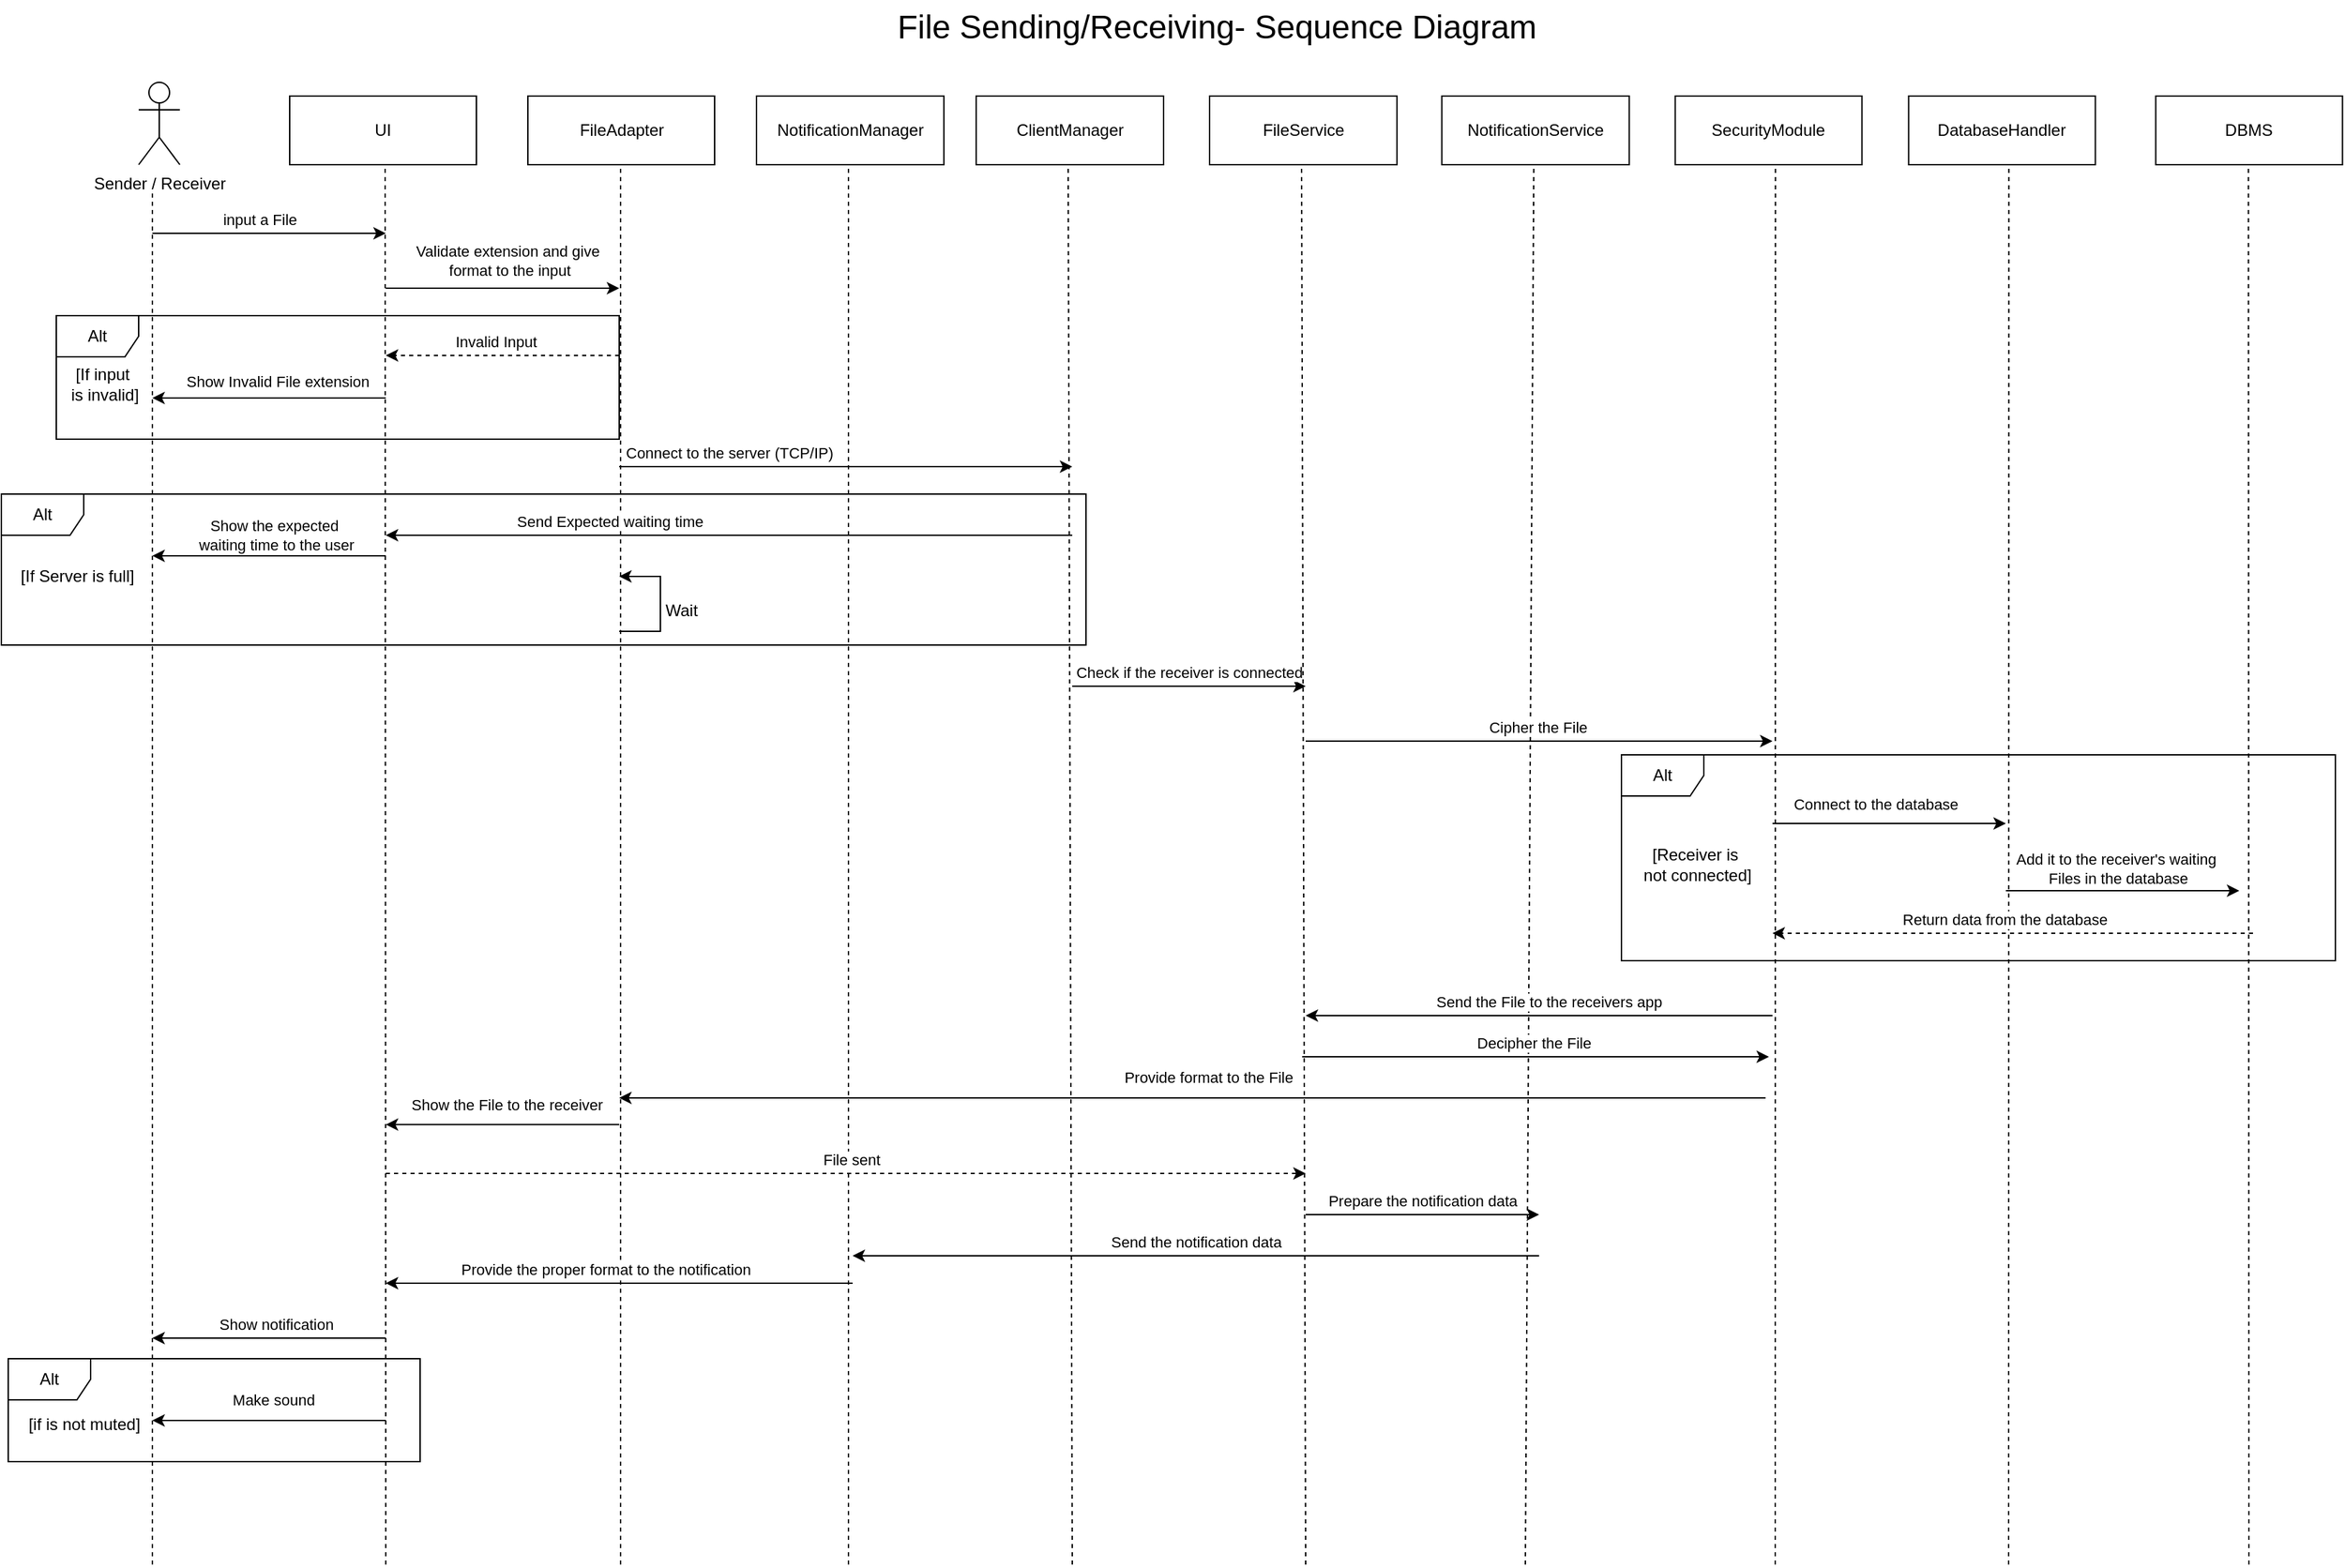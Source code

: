 <mxfile version="26.0.16">
  <diagram name="Página-1" id="sV5zNXkwfLLdqxGEH9C8">
    <mxGraphModel dx="1920" dy="886" grid="1" gridSize="10" guides="1" tooltips="1" connect="1" arrows="1" fold="1" page="1" pageScale="1" pageWidth="827" pageHeight="1169" math="0" shadow="0">
      <root>
        <mxCell id="0" />
        <mxCell id="1" parent="0" />
        <mxCell id="PS1fSFhI5hwSEFOwjQgm-1" value="&lt;font style=&quot;font-size: 24px;&quot;&gt;File Sending/Receiving- Sequence Diagram&lt;/font&gt;" style="text;html=1;align=center;verticalAlign=middle;resizable=0;points=[];autosize=1;strokeColor=none;fillColor=none;" parent="1" vertex="1">
          <mxGeometry x="680" y="100" width="490" height="40" as="geometry" />
        </mxCell>
        <mxCell id="PS1fSFhI5hwSEFOwjQgm-2" value="Sender / Receiver" style="shape=umlActor;verticalLabelPosition=bottom;verticalAlign=top;html=1;" parent="1" vertex="1">
          <mxGeometry x="140" y="160" width="30" height="60" as="geometry" />
        </mxCell>
        <mxCell id="PS1fSFhI5hwSEFOwjQgm-3" value="FileAdapter" style="html=1;whiteSpace=wrap;" parent="1" vertex="1">
          <mxGeometry x="423.5" y="170" width="136" height="50" as="geometry" />
        </mxCell>
        <mxCell id="PS1fSFhI5hwSEFOwjQgm-4" value="NotificationService" style="html=1;whiteSpace=wrap;" parent="1" vertex="1">
          <mxGeometry x="1089.18" y="170" width="136.5" height="50" as="geometry" />
        </mxCell>
        <mxCell id="PS1fSFhI5hwSEFOwjQgm-5" value="DBMS" style="html=1;whiteSpace=wrap;" parent="1" vertex="1">
          <mxGeometry x="1609.18" y="170" width="136" height="50" as="geometry" />
        </mxCell>
        <mxCell id="PS1fSFhI5hwSEFOwjQgm-6" value="" style="endArrow=none;dashed=1;html=1;rounded=0;" parent="1" edge="1">
          <mxGeometry width="50" height="50" relative="1" as="geometry">
            <mxPoint x="150" y="1240" as="sourcePoint" />
            <mxPoint x="150" y="240" as="targetPoint" />
          </mxGeometry>
        </mxCell>
        <mxCell id="PS1fSFhI5hwSEFOwjQgm-7" value="" style="endArrow=none;dashed=1;html=1;rounded=0;" parent="1" edge="1">
          <mxGeometry width="50" height="50" relative="1" as="geometry">
            <mxPoint x="491" y="1240" as="sourcePoint" />
            <mxPoint x="491" y="220" as="targetPoint" />
          </mxGeometry>
        </mxCell>
        <mxCell id="PS1fSFhI5hwSEFOwjQgm-8" value="" style="endArrow=none;dashed=1;html=1;rounded=0;" parent="1" edge="1">
          <mxGeometry width="50" height="50" relative="1" as="geometry">
            <mxPoint x="1150" y="1240" as="sourcePoint" />
            <mxPoint x="1156.18" y="220" as="targetPoint" />
          </mxGeometry>
        </mxCell>
        <mxCell id="PS1fSFhI5hwSEFOwjQgm-9" value="" style="endArrow=none;dashed=1;html=1;rounded=0;" parent="1" edge="1">
          <mxGeometry width="50" height="50" relative="1" as="geometry">
            <mxPoint x="320" y="1240" as="sourcePoint" />
            <mxPoint x="319.5" y="220" as="targetPoint" />
          </mxGeometry>
        </mxCell>
        <mxCell id="PS1fSFhI5hwSEFOwjQgm-10" value="" style="endArrow=classic;html=1;rounded=0;" parent="1" edge="1">
          <mxGeometry width="50" height="50" relative="1" as="geometry">
            <mxPoint x="150" y="270" as="sourcePoint" />
            <mxPoint x="320" y="270" as="targetPoint" />
          </mxGeometry>
        </mxCell>
        <mxCell id="PS1fSFhI5hwSEFOwjQgm-11" value="input a File" style="edgeLabel;html=1;align=center;verticalAlign=middle;resizable=0;points=[];" parent="PS1fSFhI5hwSEFOwjQgm-10" vertex="1" connectable="0">
          <mxGeometry x="-0.087" y="3" relative="1" as="geometry">
            <mxPoint y="-7" as="offset" />
          </mxGeometry>
        </mxCell>
        <mxCell id="PS1fSFhI5hwSEFOwjQgm-12" value="" style="endArrow=classic;html=1;rounded=0;" parent="1" edge="1">
          <mxGeometry width="50" height="50" relative="1" as="geometry">
            <mxPoint x="320" y="310" as="sourcePoint" />
            <mxPoint x="490" y="310" as="targetPoint" />
          </mxGeometry>
        </mxCell>
        <mxCell id="PS1fSFhI5hwSEFOwjQgm-13" value="Validate extension and give&amp;nbsp;&lt;div&gt;format to the input&lt;/div&gt;" style="edgeLabel;html=1;align=center;verticalAlign=middle;resizable=0;points=[];" parent="PS1fSFhI5hwSEFOwjQgm-12" vertex="1" connectable="0">
          <mxGeometry x="-0.122" y="-1" relative="1" as="geometry">
            <mxPoint x="15" y="-21" as="offset" />
          </mxGeometry>
        </mxCell>
        <mxCell id="PS1fSFhI5hwSEFOwjQgm-14" value="UI" style="html=1;whiteSpace=wrap;" parent="1" vertex="1">
          <mxGeometry x="250" y="170" width="136" height="50" as="geometry" />
        </mxCell>
        <mxCell id="PS1fSFhI5hwSEFOwjQgm-15" value="" style="endArrow=none;dashed=1;html=1;rounded=0;" parent="1" edge="1">
          <mxGeometry width="50" height="50" relative="1" as="geometry">
            <mxPoint x="1677" y="1240" as="sourcePoint" />
            <mxPoint x="1676.68" y="220" as="targetPoint" />
          </mxGeometry>
        </mxCell>
        <mxCell id="PS1fSFhI5hwSEFOwjQgm-16" value="DatabaseHandler" style="html=1;whiteSpace=wrap;" parent="1" vertex="1">
          <mxGeometry x="1429.18" y="170" width="136" height="50" as="geometry" />
        </mxCell>
        <mxCell id="PS1fSFhI5hwSEFOwjQgm-17" value="" style="endArrow=none;dashed=1;html=1;rounded=0;" parent="1" edge="1">
          <mxGeometry width="50" height="50" relative="1" as="geometry">
            <mxPoint x="1502" y="1240" as="sourcePoint" />
            <mxPoint x="1502.18" y="220" as="targetPoint" />
          </mxGeometry>
        </mxCell>
        <mxCell id="PS1fSFhI5hwSEFOwjQgm-18" value="" style="endArrow=classic;html=1;rounded=0;" parent="1" edge="1">
          <mxGeometry width="50" height="50" relative="1" as="geometry">
            <mxPoint x="490" y="440" as="sourcePoint" />
            <mxPoint x="820" y="440" as="targetPoint" />
          </mxGeometry>
        </mxCell>
        <mxCell id="PS1fSFhI5hwSEFOwjQgm-19" value="Connect to the server (TCP/IP)" style="edgeLabel;html=1;align=center;verticalAlign=middle;resizable=0;points=[];" parent="PS1fSFhI5hwSEFOwjQgm-18" vertex="1" connectable="0">
          <mxGeometry x="-0.042" y="2" relative="1" as="geometry">
            <mxPoint x="-78" y="-8" as="offset" />
          </mxGeometry>
        </mxCell>
        <mxCell id="PS1fSFhI5hwSEFOwjQgm-24" value="" style="endArrow=classic;html=1;rounded=0;" parent="1" edge="1">
          <mxGeometry width="50" height="50" relative="1" as="geometry">
            <mxPoint x="820" y="600" as="sourcePoint" />
            <mxPoint x="990" y="600" as="targetPoint" />
          </mxGeometry>
        </mxCell>
        <mxCell id="PS1fSFhI5hwSEFOwjQgm-25" value="Check if the receiver is connected" style="edgeLabel;html=1;align=center;verticalAlign=middle;resizable=0;points=[];" parent="PS1fSFhI5hwSEFOwjQgm-24" vertex="1" connectable="0">
          <mxGeometry x="-0.009" relative="1" as="geometry">
            <mxPoint x="1" y="-10" as="offset" />
          </mxGeometry>
        </mxCell>
        <mxCell id="PS1fSFhI5hwSEFOwjQgm-26" value="" style="group" parent="1" vertex="1" connectable="0">
          <mxGeometry x="79.999" y="330" width="410.001" height="90" as="geometry" />
        </mxCell>
        <mxCell id="PS1fSFhI5hwSEFOwjQgm-27" value="Alt" style="shape=umlFrame;whiteSpace=wrap;html=1;pointerEvents=0;" parent="PS1fSFhI5hwSEFOwjQgm-26" vertex="1">
          <mxGeometry x="0.001" width="410" height="90" as="geometry" />
        </mxCell>
        <mxCell id="PS1fSFhI5hwSEFOwjQgm-28" value="" style="endArrow=classic;html=1;rounded=0;dashed=1;" parent="PS1fSFhI5hwSEFOwjQgm-26" edge="1">
          <mxGeometry width="50" height="50" relative="1" as="geometry">
            <mxPoint x="410.001" y="29" as="sourcePoint" />
            <mxPoint x="240.001" y="29" as="targetPoint" />
          </mxGeometry>
        </mxCell>
        <mxCell id="PS1fSFhI5hwSEFOwjQgm-29" value="Invalid Input" style="edgeLabel;html=1;align=center;verticalAlign=middle;resizable=0;points=[];" parent="PS1fSFhI5hwSEFOwjQgm-28" vertex="1" connectable="0">
          <mxGeometry x="0.461" y="2" relative="1" as="geometry">
            <mxPoint x="34" y="-12" as="offset" />
          </mxGeometry>
        </mxCell>
        <mxCell id="PS1fSFhI5hwSEFOwjQgm-30" value="" style="endArrow=classic;html=1;rounded=0;" parent="PS1fSFhI5hwSEFOwjQgm-26" edge="1">
          <mxGeometry width="50" height="50" relative="1" as="geometry">
            <mxPoint x="240.001" y="60" as="sourcePoint" />
            <mxPoint x="70.001" y="60" as="targetPoint" />
          </mxGeometry>
        </mxCell>
        <mxCell id="PS1fSFhI5hwSEFOwjQgm-31" value="Show Invalid File extension" style="edgeLabel;html=1;align=center;verticalAlign=middle;resizable=0;points=[];" parent="PS1fSFhI5hwSEFOwjQgm-30" vertex="1" connectable="0">
          <mxGeometry x="-0.122" y="-1" relative="1" as="geometry">
            <mxPoint x="-5" y="-11" as="offset" />
          </mxGeometry>
        </mxCell>
        <mxCell id="PS1fSFhI5hwSEFOwjQgm-32" value="[If input&amp;nbsp;&lt;div&gt;is invalid]&lt;/div&gt;" style="text;html=1;align=center;verticalAlign=middle;resizable=0;points=[];autosize=1;strokeColor=none;fillColor=none;" parent="PS1fSFhI5hwSEFOwjQgm-26" vertex="1">
          <mxGeometry y="30.002" width="70" height="40" as="geometry" />
        </mxCell>
        <mxCell id="PS1fSFhI5hwSEFOwjQgm-35" value="FileService" style="html=1;whiteSpace=wrap;" parent="1" vertex="1">
          <mxGeometry x="920" y="170" width="136.5" height="50" as="geometry" />
        </mxCell>
        <mxCell id="PS1fSFhI5hwSEFOwjQgm-36" value="" style="endArrow=none;dashed=1;html=1;rounded=0;" parent="1" edge="1">
          <mxGeometry width="50" height="50" relative="1" as="geometry">
            <mxPoint x="990" y="1240" as="sourcePoint" />
            <mxPoint x="987" y="220" as="targetPoint" />
          </mxGeometry>
        </mxCell>
        <mxCell id="PS1fSFhI5hwSEFOwjQgm-37" value="SecurityModule" style="html=1;whiteSpace=wrap;" parent="1" vertex="1">
          <mxGeometry x="1259.18" y="170" width="136" height="50" as="geometry" />
        </mxCell>
        <mxCell id="PS1fSFhI5hwSEFOwjQgm-38" value="" style="endArrow=none;dashed=1;html=1;rounded=0;" parent="1" edge="1">
          <mxGeometry width="50" height="50" relative="1" as="geometry">
            <mxPoint x="1332" y="1240" as="sourcePoint" />
            <mxPoint x="1332.18" y="220" as="targetPoint" />
          </mxGeometry>
        </mxCell>
        <mxCell id="PS1fSFhI5hwSEFOwjQgm-69" value="ClientManager" style="html=1;whiteSpace=wrap;" parent="1" vertex="1">
          <mxGeometry x="750" y="170" width="136.5" height="50" as="geometry" />
        </mxCell>
        <mxCell id="PS1fSFhI5hwSEFOwjQgm-70" value="" style="endArrow=none;dashed=1;html=1;rounded=0;" parent="1" edge="1">
          <mxGeometry width="50" height="50" relative="1" as="geometry">
            <mxPoint x="820" y="1240" as="sourcePoint" />
            <mxPoint x="817" y="220" as="targetPoint" />
          </mxGeometry>
        </mxCell>
        <mxCell id="PS1fSFhI5hwSEFOwjQgm-88" value="NotificationManager" style="html=1;whiteSpace=wrap;" parent="1" vertex="1">
          <mxGeometry x="590" y="170" width="136.5" height="50" as="geometry" />
        </mxCell>
        <mxCell id="PS1fSFhI5hwSEFOwjQgm-89" value="" style="endArrow=none;dashed=1;html=1;rounded=0;" parent="1" edge="1">
          <mxGeometry width="50" height="50" relative="1" as="geometry">
            <mxPoint x="657" y="1240" as="sourcePoint" />
            <mxPoint x="657" y="220" as="targetPoint" />
          </mxGeometry>
        </mxCell>
        <mxCell id="PS1fSFhI5hwSEFOwjQgm-90" value="" style="endArrow=classic;html=1;rounded=0;" parent="1" edge="1">
          <mxGeometry width="50" height="50" relative="1" as="geometry">
            <mxPoint x="990" y="985" as="sourcePoint" />
            <mxPoint x="1160" y="985" as="targetPoint" />
          </mxGeometry>
        </mxCell>
        <mxCell id="PS1fSFhI5hwSEFOwjQgm-91" value="Prepare the notification data" style="edgeLabel;html=1;align=center;verticalAlign=middle;resizable=0;points=[];" parent="PS1fSFhI5hwSEFOwjQgm-90" vertex="1" connectable="0">
          <mxGeometry x="-0.009" relative="1" as="geometry">
            <mxPoint x="1" y="-10" as="offset" />
          </mxGeometry>
        </mxCell>
        <mxCell id="PS1fSFhI5hwSEFOwjQgm-92" value="" style="endArrow=classic;html=1;rounded=0;" parent="1" edge="1">
          <mxGeometry width="50" height="50" relative="1" as="geometry">
            <mxPoint x="1160" y="1015" as="sourcePoint" />
            <mxPoint x="660" y="1015" as="targetPoint" />
          </mxGeometry>
        </mxCell>
        <mxCell id="PS1fSFhI5hwSEFOwjQgm-93" value="Send the notification data" style="edgeLabel;html=1;align=center;verticalAlign=middle;resizable=0;points=[];" parent="PS1fSFhI5hwSEFOwjQgm-92" vertex="1" connectable="0">
          <mxGeometry x="-0.125" y="2" relative="1" as="geometry">
            <mxPoint x="-31" y="-12" as="offset" />
          </mxGeometry>
        </mxCell>
        <mxCell id="PS1fSFhI5hwSEFOwjQgm-94" value="" style="endArrow=classic;html=1;rounded=0;" parent="1" edge="1">
          <mxGeometry width="50" height="50" relative="1" as="geometry">
            <mxPoint x="1330" y="840" as="sourcePoint" />
            <mxPoint x="990" y="840" as="targetPoint" />
          </mxGeometry>
        </mxCell>
        <mxCell id="PS1fSFhI5hwSEFOwjQgm-105" value="Send the File to the receivers app" style="edgeLabel;html=1;align=center;verticalAlign=middle;resizable=0;points=[];" parent="PS1fSFhI5hwSEFOwjQgm-94" vertex="1" connectable="0">
          <mxGeometry x="-0.037" y="2" relative="1" as="geometry">
            <mxPoint y="-12" as="offset" />
          </mxGeometry>
        </mxCell>
        <mxCell id="PS1fSFhI5hwSEFOwjQgm-97" value="Alt" style="shape=umlFrame;whiteSpace=wrap;html=1;pointerEvents=0;" parent="1" vertex="1">
          <mxGeometry x="40" y="460" width="790" height="110" as="geometry" />
        </mxCell>
        <mxCell id="PS1fSFhI5hwSEFOwjQgm-98" value="[If Server is full]" style="text;html=1;align=center;verticalAlign=middle;resizable=0;points=[];autosize=1;strokeColor=none;fillColor=none;" parent="1" vertex="1">
          <mxGeometry x="39.999" y="505.002" width="110" height="30" as="geometry" />
        </mxCell>
        <mxCell id="PS1fSFhI5hwSEFOwjQgm-99" value="" style="endArrow=classic;html=1;rounded=0;" parent="1" edge="1">
          <mxGeometry width="50" height="50" relative="1" as="geometry">
            <mxPoint x="820" y="490" as="sourcePoint" />
            <mxPoint x="320" y="490" as="targetPoint" />
          </mxGeometry>
        </mxCell>
        <mxCell id="PS1fSFhI5hwSEFOwjQgm-100" value="Send Expected waiting time" style="edgeLabel;html=1;align=center;verticalAlign=middle;resizable=0;points=[];" parent="PS1fSFhI5hwSEFOwjQgm-99" vertex="1" connectable="0">
          <mxGeometry x="0.087" y="1" relative="1" as="geometry">
            <mxPoint x="-65" y="-11" as="offset" />
          </mxGeometry>
        </mxCell>
        <mxCell id="PS1fSFhI5hwSEFOwjQgm-101" value="" style="endArrow=classic;html=1;rounded=0;" parent="1" edge="1">
          <mxGeometry width="50" height="50" relative="1" as="geometry">
            <mxPoint x="320" y="505" as="sourcePoint" />
            <mxPoint x="150" y="505" as="targetPoint" />
          </mxGeometry>
        </mxCell>
        <mxCell id="PS1fSFhI5hwSEFOwjQgm-102" value="Show the expected&amp;nbsp;&lt;div&gt;waiting time to the user&lt;/div&gt;" style="edgeLabel;html=1;align=center;verticalAlign=middle;resizable=0;points=[];" parent="PS1fSFhI5hwSEFOwjQgm-101" vertex="1" connectable="0">
          <mxGeometry x="-0.024" y="2" relative="1" as="geometry">
            <mxPoint x="3" y="-17" as="offset" />
          </mxGeometry>
        </mxCell>
        <mxCell id="PS1fSFhI5hwSEFOwjQgm-103" value="" style="endArrow=classic;html=1;rounded=0;" parent="1" edge="1">
          <mxGeometry width="50" height="50" relative="1" as="geometry">
            <mxPoint x="490" y="560" as="sourcePoint" />
            <mxPoint x="490" y="520" as="targetPoint" />
            <Array as="points">
              <mxPoint x="520" y="560" />
              <mxPoint x="520" y="520" />
            </Array>
          </mxGeometry>
        </mxCell>
        <mxCell id="PS1fSFhI5hwSEFOwjQgm-104" value="Wait" style="text;html=1;align=center;verticalAlign=middle;resizable=0;points=[];autosize=1;strokeColor=none;fillColor=none;" parent="1" vertex="1">
          <mxGeometry x="509.5" y="530" width="50" height="30" as="geometry" />
        </mxCell>
        <mxCell id="PS1fSFhI5hwSEFOwjQgm-106" value="" style="endArrow=classic;html=1;rounded=0;" parent="1" edge="1">
          <mxGeometry width="50" height="50" relative="1" as="geometry">
            <mxPoint x="1325" y="900" as="sourcePoint" />
            <mxPoint x="490" y="900" as="targetPoint" />
          </mxGeometry>
        </mxCell>
        <mxCell id="PS1fSFhI5hwSEFOwjQgm-107" value="Provide format to the File" style="edgeLabel;html=1;align=center;verticalAlign=middle;resizable=0;points=[];" parent="PS1fSFhI5hwSEFOwjQgm-106" vertex="1" connectable="0">
          <mxGeometry x="-0.024" y="-3" relative="1" as="geometry">
            <mxPoint x="1" y="-12" as="offset" />
          </mxGeometry>
        </mxCell>
        <mxCell id="PS1fSFhI5hwSEFOwjQgm-108" value="" style="endArrow=classic;html=1;rounded=0;" parent="1" edge="1">
          <mxGeometry width="50" height="50" relative="1" as="geometry">
            <mxPoint x="490" y="919.41" as="sourcePoint" />
            <mxPoint x="320" y="919.41" as="targetPoint" />
          </mxGeometry>
        </mxCell>
        <mxCell id="PS1fSFhI5hwSEFOwjQgm-109" value="Show the File to the receiver" style="edgeLabel;html=1;align=center;verticalAlign=middle;resizable=0;points=[];" parent="PS1fSFhI5hwSEFOwjQgm-108" vertex="1" connectable="0">
          <mxGeometry x="-0.024" y="-3" relative="1" as="geometry">
            <mxPoint x="1" y="-12" as="offset" />
          </mxGeometry>
        </mxCell>
        <mxCell id="PS1fSFhI5hwSEFOwjQgm-110" value="" style="endArrow=classic;html=1;rounded=0;dashed=1;" parent="1" edge="1">
          <mxGeometry width="50" height="50" relative="1" as="geometry">
            <mxPoint x="320" y="955" as="sourcePoint" />
            <mxPoint x="990" y="955" as="targetPoint" />
          </mxGeometry>
        </mxCell>
        <mxCell id="PS1fSFhI5hwSEFOwjQgm-112" value="File sent" style="edgeLabel;html=1;align=center;verticalAlign=middle;resizable=0;points=[];" parent="PS1fSFhI5hwSEFOwjQgm-110" vertex="1" connectable="0">
          <mxGeometry x="0.061" y="-2" relative="1" as="geometry">
            <mxPoint x="-17" y="-12" as="offset" />
          </mxGeometry>
        </mxCell>
        <mxCell id="PS1fSFhI5hwSEFOwjQgm-114" value="" style="endArrow=classic;html=1;rounded=0;" parent="1" edge="1">
          <mxGeometry width="50" height="50" relative="1" as="geometry">
            <mxPoint x="660" y="1035" as="sourcePoint" />
            <mxPoint x="320" y="1035" as="targetPoint" />
          </mxGeometry>
        </mxCell>
        <mxCell id="PS1fSFhI5hwSEFOwjQgm-115" value="Provide the proper format to the notification" style="edgeLabel;html=1;align=center;verticalAlign=middle;resizable=0;points=[];" parent="PS1fSFhI5hwSEFOwjQgm-114" vertex="1" connectable="0">
          <mxGeometry x="-0.125" y="2" relative="1" as="geometry">
            <mxPoint x="-31" y="-12" as="offset" />
          </mxGeometry>
        </mxCell>
        <mxCell id="PS1fSFhI5hwSEFOwjQgm-117" value="Alt" style="shape=umlFrame;whiteSpace=wrap;html=1;pointerEvents=0;" parent="1" vertex="1">
          <mxGeometry x="45" y="1090" width="300" height="75" as="geometry" />
        </mxCell>
        <mxCell id="PS1fSFhI5hwSEFOwjQgm-118" value="" style="endArrow=classic;html=1;rounded=0;" parent="1" edge="1">
          <mxGeometry width="50" height="50" relative="1" as="geometry">
            <mxPoint x="320" y="1075" as="sourcePoint" />
            <mxPoint x="150" y="1075" as="targetPoint" />
          </mxGeometry>
        </mxCell>
        <mxCell id="PS1fSFhI5hwSEFOwjQgm-120" value="Show notification" style="edgeLabel;html=1;align=center;verticalAlign=middle;resizable=0;points=[];" parent="PS1fSFhI5hwSEFOwjQgm-118" vertex="1" connectable="0">
          <mxGeometry x="-0.502" y="3" relative="1" as="geometry">
            <mxPoint x="-38" y="-13" as="offset" />
          </mxGeometry>
        </mxCell>
        <mxCell id="PS1fSFhI5hwSEFOwjQgm-121" value="" style="endArrow=classic;html=1;rounded=0;" parent="1" edge="1">
          <mxGeometry width="50" height="50" relative="1" as="geometry">
            <mxPoint x="320" y="1135" as="sourcePoint" />
            <mxPoint x="150" y="1135" as="targetPoint" />
          </mxGeometry>
        </mxCell>
        <mxCell id="PS1fSFhI5hwSEFOwjQgm-122" value="Make sound" style="edgeLabel;html=1;align=center;verticalAlign=middle;resizable=0;points=[];" parent="PS1fSFhI5hwSEFOwjQgm-121" vertex="1" connectable="0">
          <mxGeometry x="-0.024" y="-3" relative="1" as="geometry">
            <mxPoint x="1" y="-12" as="offset" />
          </mxGeometry>
        </mxCell>
        <mxCell id="PS1fSFhI5hwSEFOwjQgm-123" value="[if is not muted]" style="text;html=1;align=center;verticalAlign=middle;resizable=0;points=[];autosize=1;strokeColor=none;fillColor=none;" parent="1" vertex="1">
          <mxGeometry x="50" y="1123" width="100" height="30" as="geometry" />
        </mxCell>
        <mxCell id="PS1fSFhI5hwSEFOwjQgm-124" value="" style="endArrow=classic;html=1;rounded=0;" parent="1" edge="1">
          <mxGeometry width="50" height="50" relative="1" as="geometry">
            <mxPoint x="990" y="640" as="sourcePoint" />
            <mxPoint x="1330" y="640" as="targetPoint" />
          </mxGeometry>
        </mxCell>
        <mxCell id="PS1fSFhI5hwSEFOwjQgm-125" value="Cipher the File" style="edgeLabel;html=1;align=center;verticalAlign=middle;resizable=0;points=[];" parent="PS1fSFhI5hwSEFOwjQgm-124" vertex="1" connectable="0">
          <mxGeometry x="0.284" y="-2" relative="1" as="geometry">
            <mxPoint x="-50" y="-12" as="offset" />
          </mxGeometry>
        </mxCell>
        <mxCell id="PS1fSFhI5hwSEFOwjQgm-126" value="" style="endArrow=classic;html=1;rounded=0;" parent="1" edge="1">
          <mxGeometry width="50" height="50" relative="1" as="geometry">
            <mxPoint x="987.43" y="870" as="sourcePoint" />
            <mxPoint x="1327.43" y="870" as="targetPoint" />
          </mxGeometry>
        </mxCell>
        <mxCell id="PS1fSFhI5hwSEFOwjQgm-127" value="Decipher the File" style="edgeLabel;html=1;align=center;verticalAlign=middle;resizable=0;points=[];" parent="PS1fSFhI5hwSEFOwjQgm-126" vertex="1" connectable="0">
          <mxGeometry x="0.284" y="-2" relative="1" as="geometry">
            <mxPoint x="-50" y="-12" as="offset" />
          </mxGeometry>
        </mxCell>
        <mxCell id="PS1fSFhI5hwSEFOwjQgm-20" value="" style="endArrow=classic;html=1;rounded=0;" parent="1" edge="1">
          <mxGeometry width="50" height="50" relative="1" as="geometry">
            <mxPoint x="1500.0" y="749" as="sourcePoint" />
            <mxPoint x="1670.0" y="749" as="targetPoint" />
          </mxGeometry>
        </mxCell>
        <mxCell id="PS1fSFhI5hwSEFOwjQgm-21" value="Add it to the receiver&#39;s waiting&lt;div&gt;&amp;nbsp;Files in the database&lt;/div&gt;" style="edgeLabel;html=1;align=center;verticalAlign=middle;resizable=0;points=[];" parent="PS1fSFhI5hwSEFOwjQgm-20" vertex="1" connectable="0">
          <mxGeometry x="0.12" y="-2" relative="1" as="geometry">
            <mxPoint x="-15" y="-18" as="offset" />
          </mxGeometry>
        </mxCell>
        <mxCell id="PS1fSFhI5hwSEFOwjQgm-22" value="" style="endArrow=classic;html=1;rounded=0;dashed=1;" parent="1" edge="1">
          <mxGeometry width="50" height="50" relative="1" as="geometry">
            <mxPoint x="1680.0" y="780" as="sourcePoint" />
            <mxPoint x="1330" y="780" as="targetPoint" />
          </mxGeometry>
        </mxCell>
        <mxCell id="PS1fSFhI5hwSEFOwjQgm-23" value="Return data from the database" style="edgeLabel;html=1;align=center;verticalAlign=middle;resizable=0;points=[];" parent="PS1fSFhI5hwSEFOwjQgm-22" vertex="1" connectable="0">
          <mxGeometry x="0.12" y="-2" relative="1" as="geometry">
            <mxPoint x="15" y="-8" as="offset" />
          </mxGeometry>
        </mxCell>
        <mxCell id="PS1fSFhI5hwSEFOwjQgm-61" value="Alt" style="shape=umlFrame;whiteSpace=wrap;html=1;pointerEvents=0;" parent="1" vertex="1">
          <mxGeometry x="1220" y="650" width="520" height="150" as="geometry" />
        </mxCell>
        <mxCell id="PS1fSFhI5hwSEFOwjQgm-64" value="" style="endArrow=classic;html=1;rounded=0;" parent="1" edge="1">
          <mxGeometry width="50" height="50" relative="1" as="geometry">
            <mxPoint x="1330.0" y="700" as="sourcePoint" />
            <mxPoint x="1500" y="700" as="targetPoint" />
          </mxGeometry>
        </mxCell>
        <mxCell id="PS1fSFhI5hwSEFOwjQgm-65" value="Connect to the database" style="edgeLabel;html=1;align=center;verticalAlign=middle;resizable=0;points=[];" parent="PS1fSFhI5hwSEFOwjQgm-64" vertex="1" connectable="0">
          <mxGeometry x="0.321" y="2" relative="1" as="geometry">
            <mxPoint x="-38" y="-12" as="offset" />
          </mxGeometry>
        </mxCell>
        <mxCell id="PS1fSFhI5hwSEFOwjQgm-87" value="[Receiver is&amp;nbsp;&lt;div&gt;not connected]&lt;/div&gt;" style="text;html=1;align=center;verticalAlign=middle;resizable=0;points=[];autosize=1;strokeColor=none;fillColor=none;" parent="1" vertex="1">
          <mxGeometry x="1225" y="710" width="100" height="40" as="geometry" />
        </mxCell>
      </root>
    </mxGraphModel>
  </diagram>
</mxfile>
